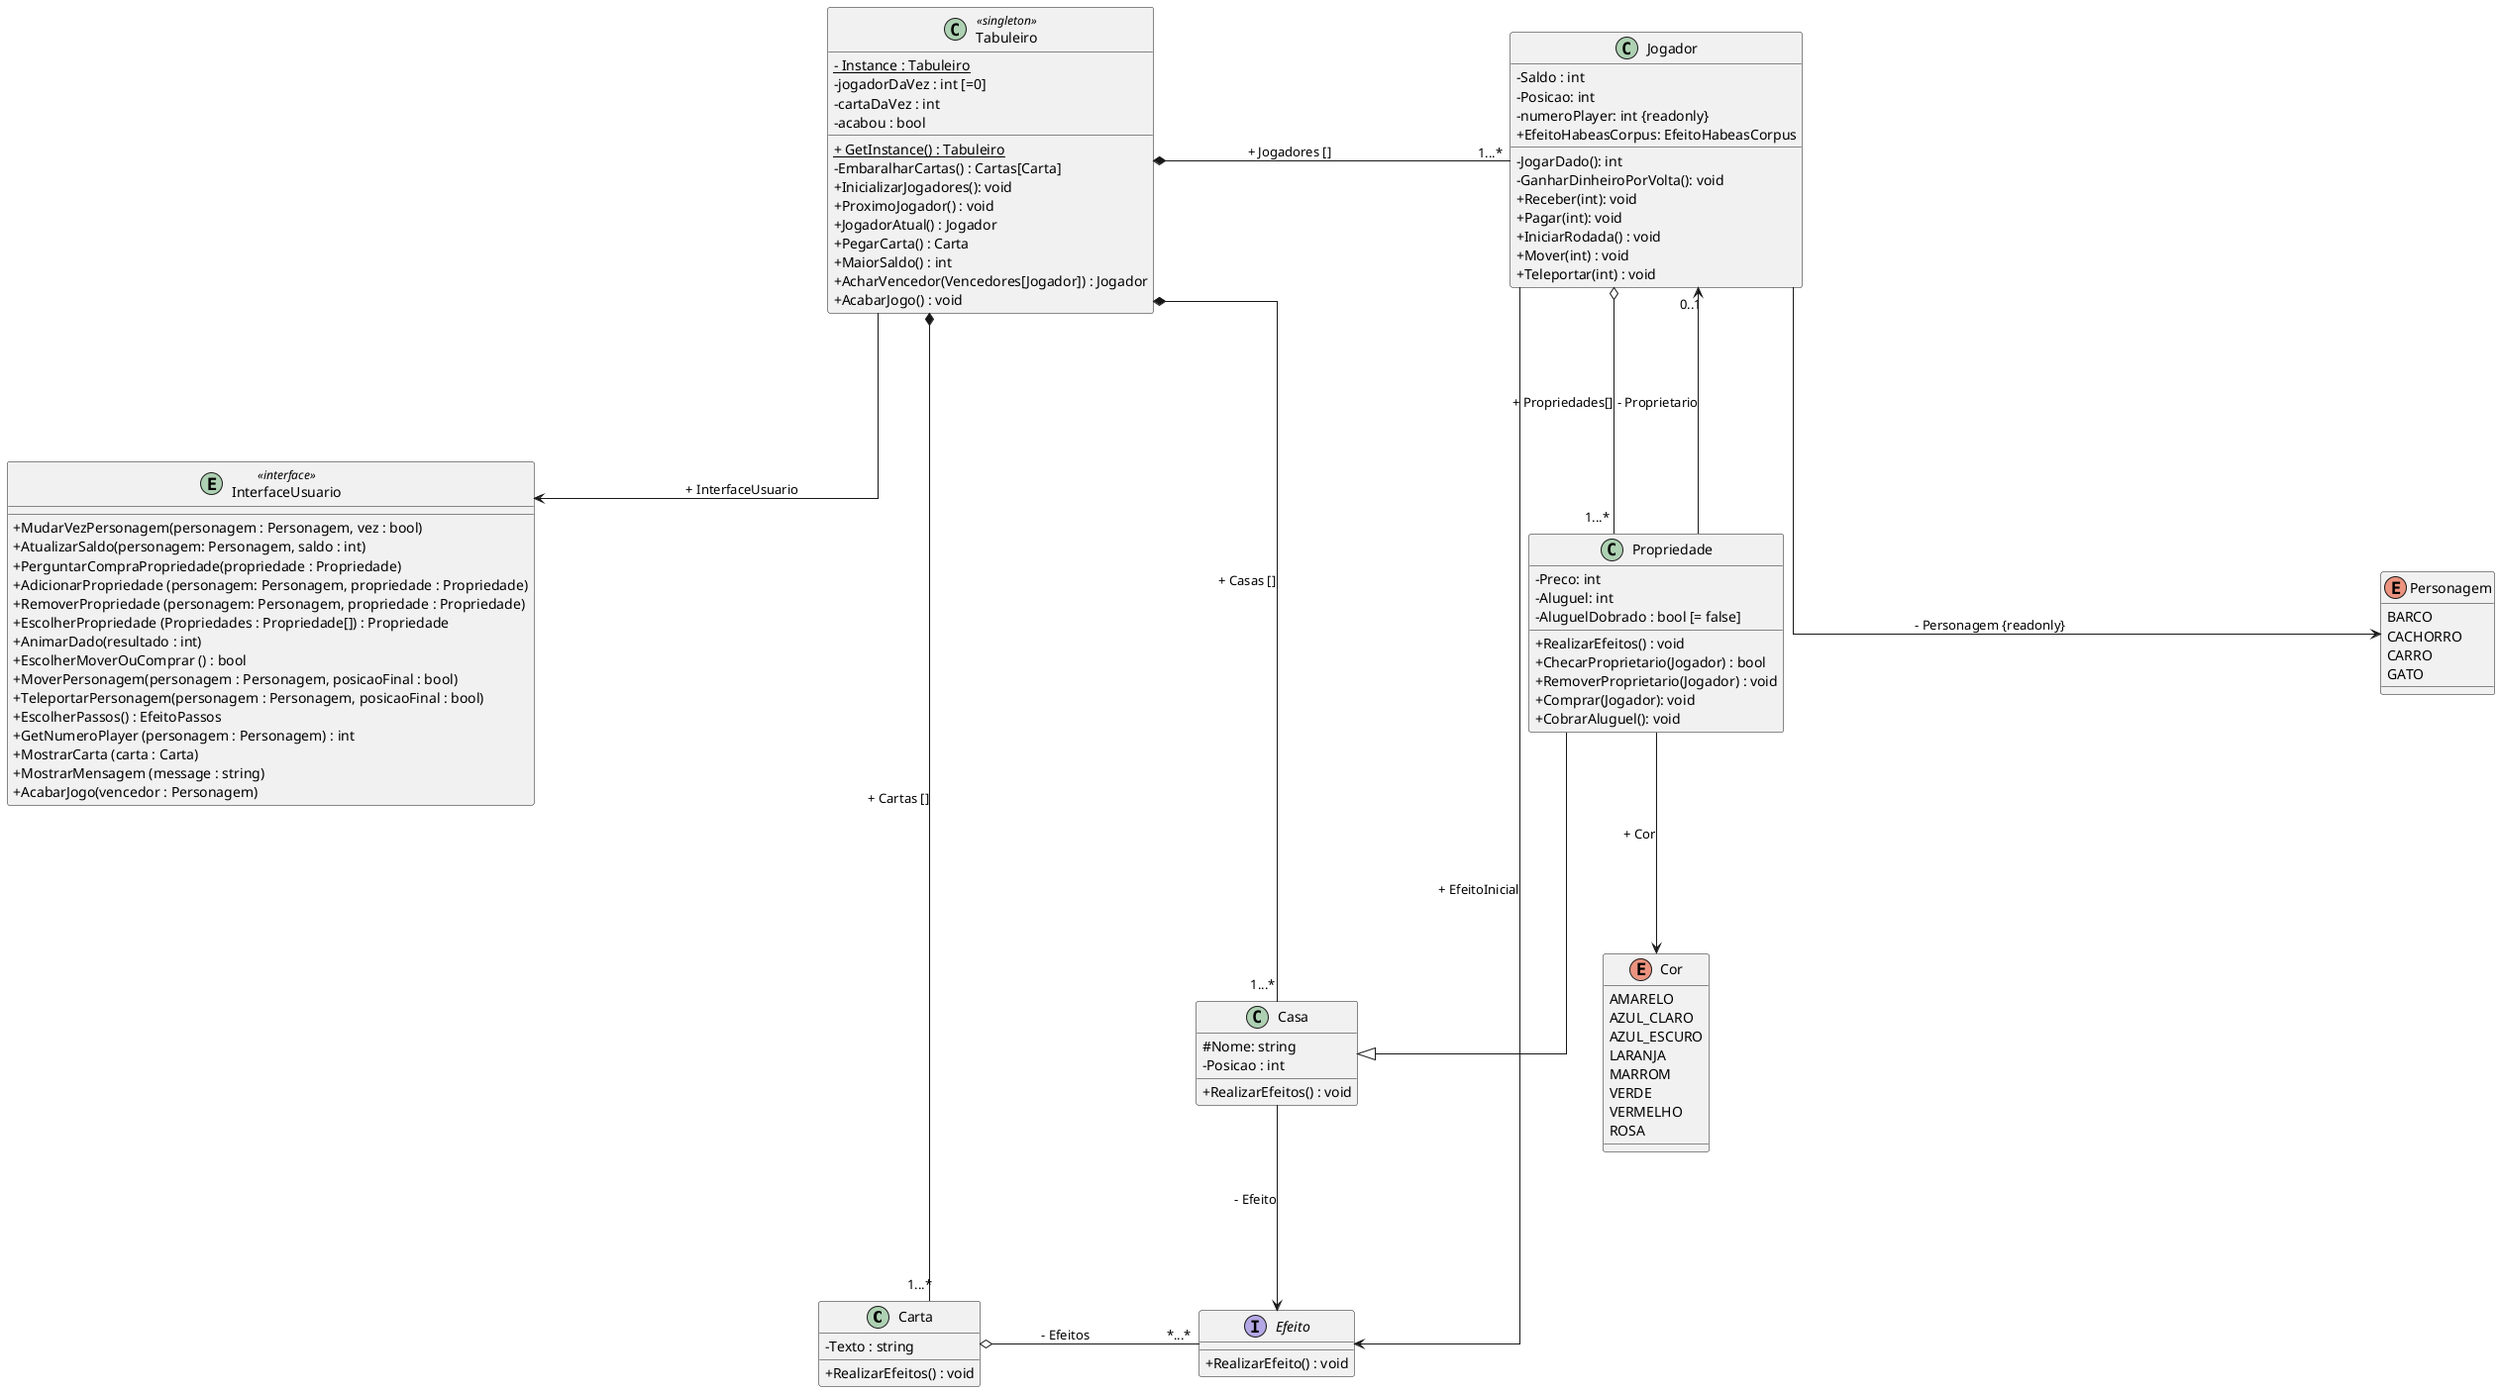@startuml diagrama
skinparam linetype ortho
skinparam classAttributeIconSize 0
skinparam nodesep 200
skinparam ranksep 150

class Carta{
    - Texto : string
    + RealizarEfeitos() : void
}

class Casa{
    # Nome: string
    - Posicao : int

    + RealizarEfeitos() : void
}

enum Cor{
    AMARELO
    AZUL_CLARO
    AZUL_ESCURO
    LARANJA
    MARROM
    VERDE
    VERMELHO
    ROSA
}

interface Efeito{
    + RealizarEfeito() : void
}

class Jogador{
    - Saldo : int
    - Posicao: int
    - numeroPlayer: int {readonly}
    + EfeitoHabeasCorpus: EfeitoHabeasCorpus

    - JogarDado(): int
    - GanharDinheiroPorVolta(): void
    + Receber(int): void
    + Pagar(int): void
    + IniciarRodada() : void
    + Mover(int) : void
    + Teleportar(int) : void
}

enum Personagem{
    BARCO
    CACHORRO
    CARRO
    GATO
}

class Propriedade{
    - Preco: int
    - Aluguel: int
    - AluguelDobrado : bool [= false]

    + RealizarEfeitos() : void
    + ChecarProprietario(Jogador) : bool
    + RemoverProprietario(Jogador) : void
    + Comprar(Jogador): void
    + CobrarAluguel(): void
}

class Tabuleiro<<singleton>>{
    <u>- Instance : Tabuleiro</u>
    - jogadorDaVez : int [=0]
    - cartaDaVez : int
    - acabou : bool

    <u>+ GetInstance() : Tabuleiro</u>
    - EmbaralharCartas() : Cartas[Carta]
    + InicializarJogadores(): void
    + ProximoJogador() : void
    + JogadorAtual() : Jogador
    + PegarCarta() : Carta
    + MaiorSaldo() : int
    + AcharVencedor(Vencedores[Jogador]) : Jogador
    + AcabarJogo() : void
}

entity InterfaceUsuario <<interface>>{
    + MudarVezPersonagem(personagem : Personagem, vez : bool)
    + AtualizarSaldo(personagem: Personagem, saldo : int)
    + PerguntarCompraPropriedade(propriedade : Propriedade)
    + AdicionarPropriedade (personagem: Personagem, propriedade : Propriedade)
    + RemoverPropriedade (personagem: Personagem, propriedade : Propriedade)
    + EscolherPropriedade (Propriedades : Propriedade[]) : Propriedade
    + AnimarDado(resultado : int)
    + EscolherMoverOuComprar () : bool
    + MoverPersonagem(personagem : Personagem, posicaoFinal : bool)
    + TeleportarPersonagem(personagem : Personagem, posicaoFinal : bool)
    + EscolherPassos() : EfeitoPassos
    + GetNumeroPlayer (personagem : Personagem) : int
    + MostrarCarta (carta : Carta)
    + MostrarMensagem (message : string)
    + AcabarJogo(vencedor : Personagem)
}

Carta o- "*...*" Efeito : - Efeitos

Casa --> Efeito : - Efeito

Jogador  o-- "1...*" Propriedade : + Propriedades[]
Jogador --> Personagem : - Personagem {readonly}
Jogador --> Efeito : + EfeitoInicial

Propriedade --|> Casa
Propriedade --> Cor : + Cor
Propriedade --> "0..1" Jogador: - Proprietario

Tabuleiro *- "1...*" Jogador : + Jogadores []
Tabuleiro *- "1...*" Casa : + Casas []
Tabuleiro *- "1...*" Carta : + Cartas []
Tabuleiro --> InterfaceUsuario : + InterfaceUsuario

@enduml